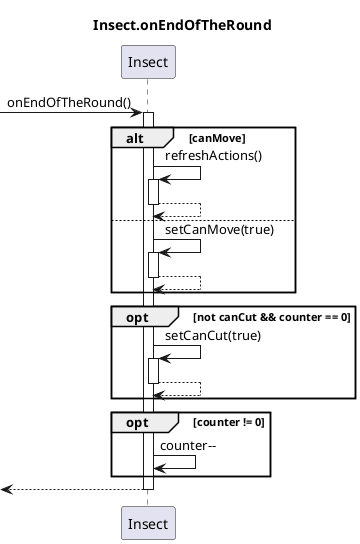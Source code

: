 @startuml Insect.onEndOfTheRound

title Insect.onEndOfTheRound

participant "Insect" as i

-> i: onEndOfTheRound()
activate i

alt canMove
	i -> i: refreshActions()
	activate i

	i --> i
	deactivate i
else
	i -> i: setCanMove(true)
	activate i

	i --> i
	deactivate i
end

opt not canCut && counter == 0
	i -> i: setCanCut(true)
	activate i

	i --> i
	deactivate i
end

opt counter != 0
	i -> i: counter--
end

<-- i
deactivate i

@enduml